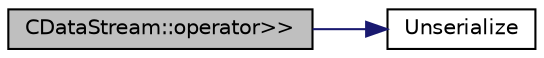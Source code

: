 digraph "CDataStream::operator&gt;&gt;"
{
  edge [fontname="Helvetica",fontsize="10",labelfontname="Helvetica",labelfontsize="10"];
  node [fontname="Helvetica",fontsize="10",shape=record];
  rankdir="LR";
  Node182 [label="CDataStream::operator\>\>",height=0.2,width=0.4,color="black", fillcolor="grey75", style="filled", fontcolor="black"];
  Node182 -> Node183 [color="midnightblue",fontsize="10",style="solid",fontname="Helvetica"];
  Node183 [label="Unserialize",height=0.2,width=0.4,color="black", fillcolor="white", style="filled",URL="$serialize_8h.html#a6535b70fa93811f2b1df307a424eb317"];
}
